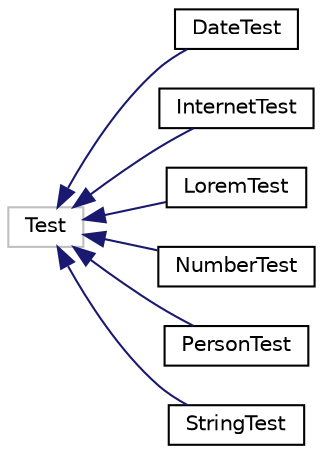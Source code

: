 digraph "Graphical Class Hierarchy"
{
 // LATEX_PDF_SIZE
  edge [fontname="Helvetica",fontsize="10",labelfontname="Helvetica",labelfontsize="10"];
  node [fontname="Helvetica",fontsize="10",shape=record];
  rankdir="LR";
  Node0 [label="Test",height=0.2,width=0.4,color="grey75", fillcolor="white", style="filled",tooltip=" "];
  Node0 -> Node1 [dir="back",color="midnightblue",fontsize="10",style="solid",fontname="Helvetica"];
  Node1 [label="DateTest",height=0.2,width=0.4,color="black", fillcolor="white", style="filled",URL="$classDateTest.html",tooltip=" "];
  Node0 -> Node2 [dir="back",color="midnightblue",fontsize="10",style="solid",fontname="Helvetica"];
  Node2 [label="InternetTest",height=0.2,width=0.4,color="black", fillcolor="white", style="filled",URL="$classInternetTest.html",tooltip=" "];
  Node0 -> Node3 [dir="back",color="midnightblue",fontsize="10",style="solid",fontname="Helvetica"];
  Node3 [label="LoremTest",height=0.2,width=0.4,color="black", fillcolor="white", style="filled",URL="$classLoremTest.html",tooltip=" "];
  Node0 -> Node4 [dir="back",color="midnightblue",fontsize="10",style="solid",fontname="Helvetica"];
  Node4 [label="NumberTest",height=0.2,width=0.4,color="black", fillcolor="white", style="filled",URL="$classNumberTest.html",tooltip=" "];
  Node0 -> Node5 [dir="back",color="midnightblue",fontsize="10",style="solid",fontname="Helvetica"];
  Node5 [label="PersonTest",height=0.2,width=0.4,color="black", fillcolor="white", style="filled",URL="$classPersonTest.html",tooltip=" "];
  Node0 -> Node6 [dir="back",color="midnightblue",fontsize="10",style="solid",fontname="Helvetica"];
  Node6 [label="StringTest",height=0.2,width=0.4,color="black", fillcolor="white", style="filled",URL="$classStringTest.html",tooltip=" "];
}
